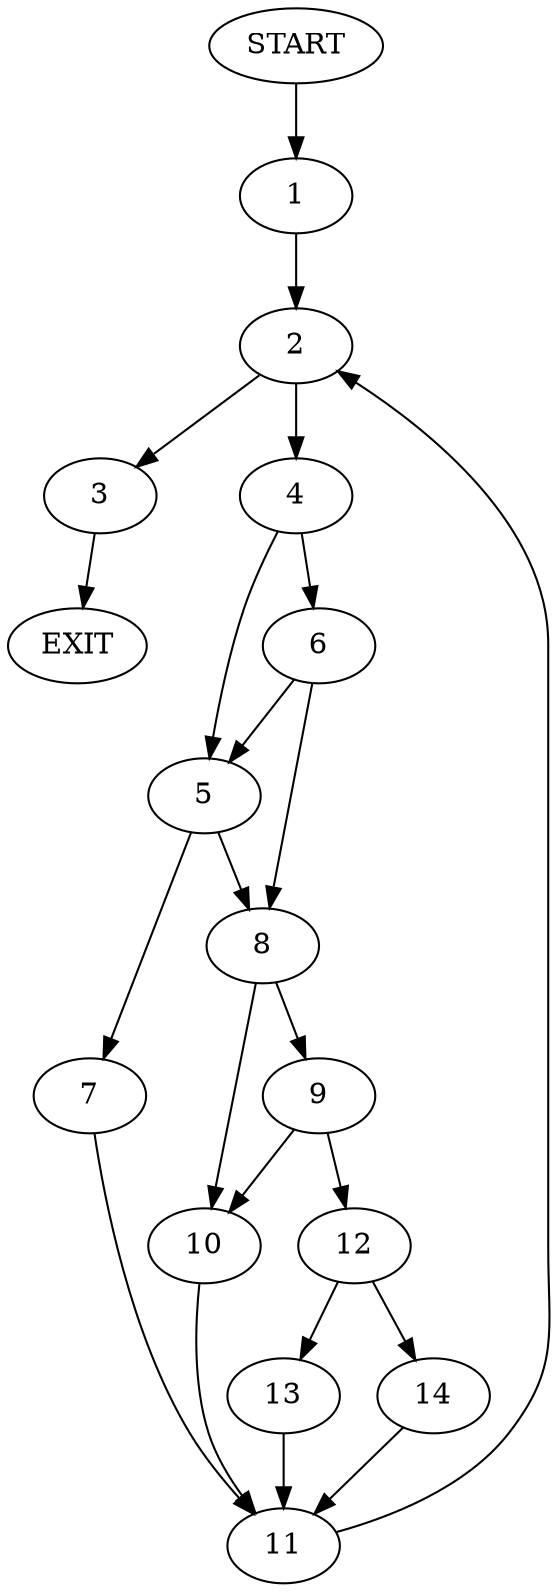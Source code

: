 digraph {
0 [label="START"]
15 [label="EXIT"]
0 -> 1
1 -> 2
2 -> 3
2 -> 4
3 -> 15
4 -> 5
4 -> 6
5 -> 7
5 -> 8
6 -> 5
6 -> 8
8 -> 9
8 -> 10
7 -> 11
11 -> 2
9 -> 12
9 -> 10
10 -> 11
12 -> 13
12 -> 14
13 -> 11
14 -> 11
}
